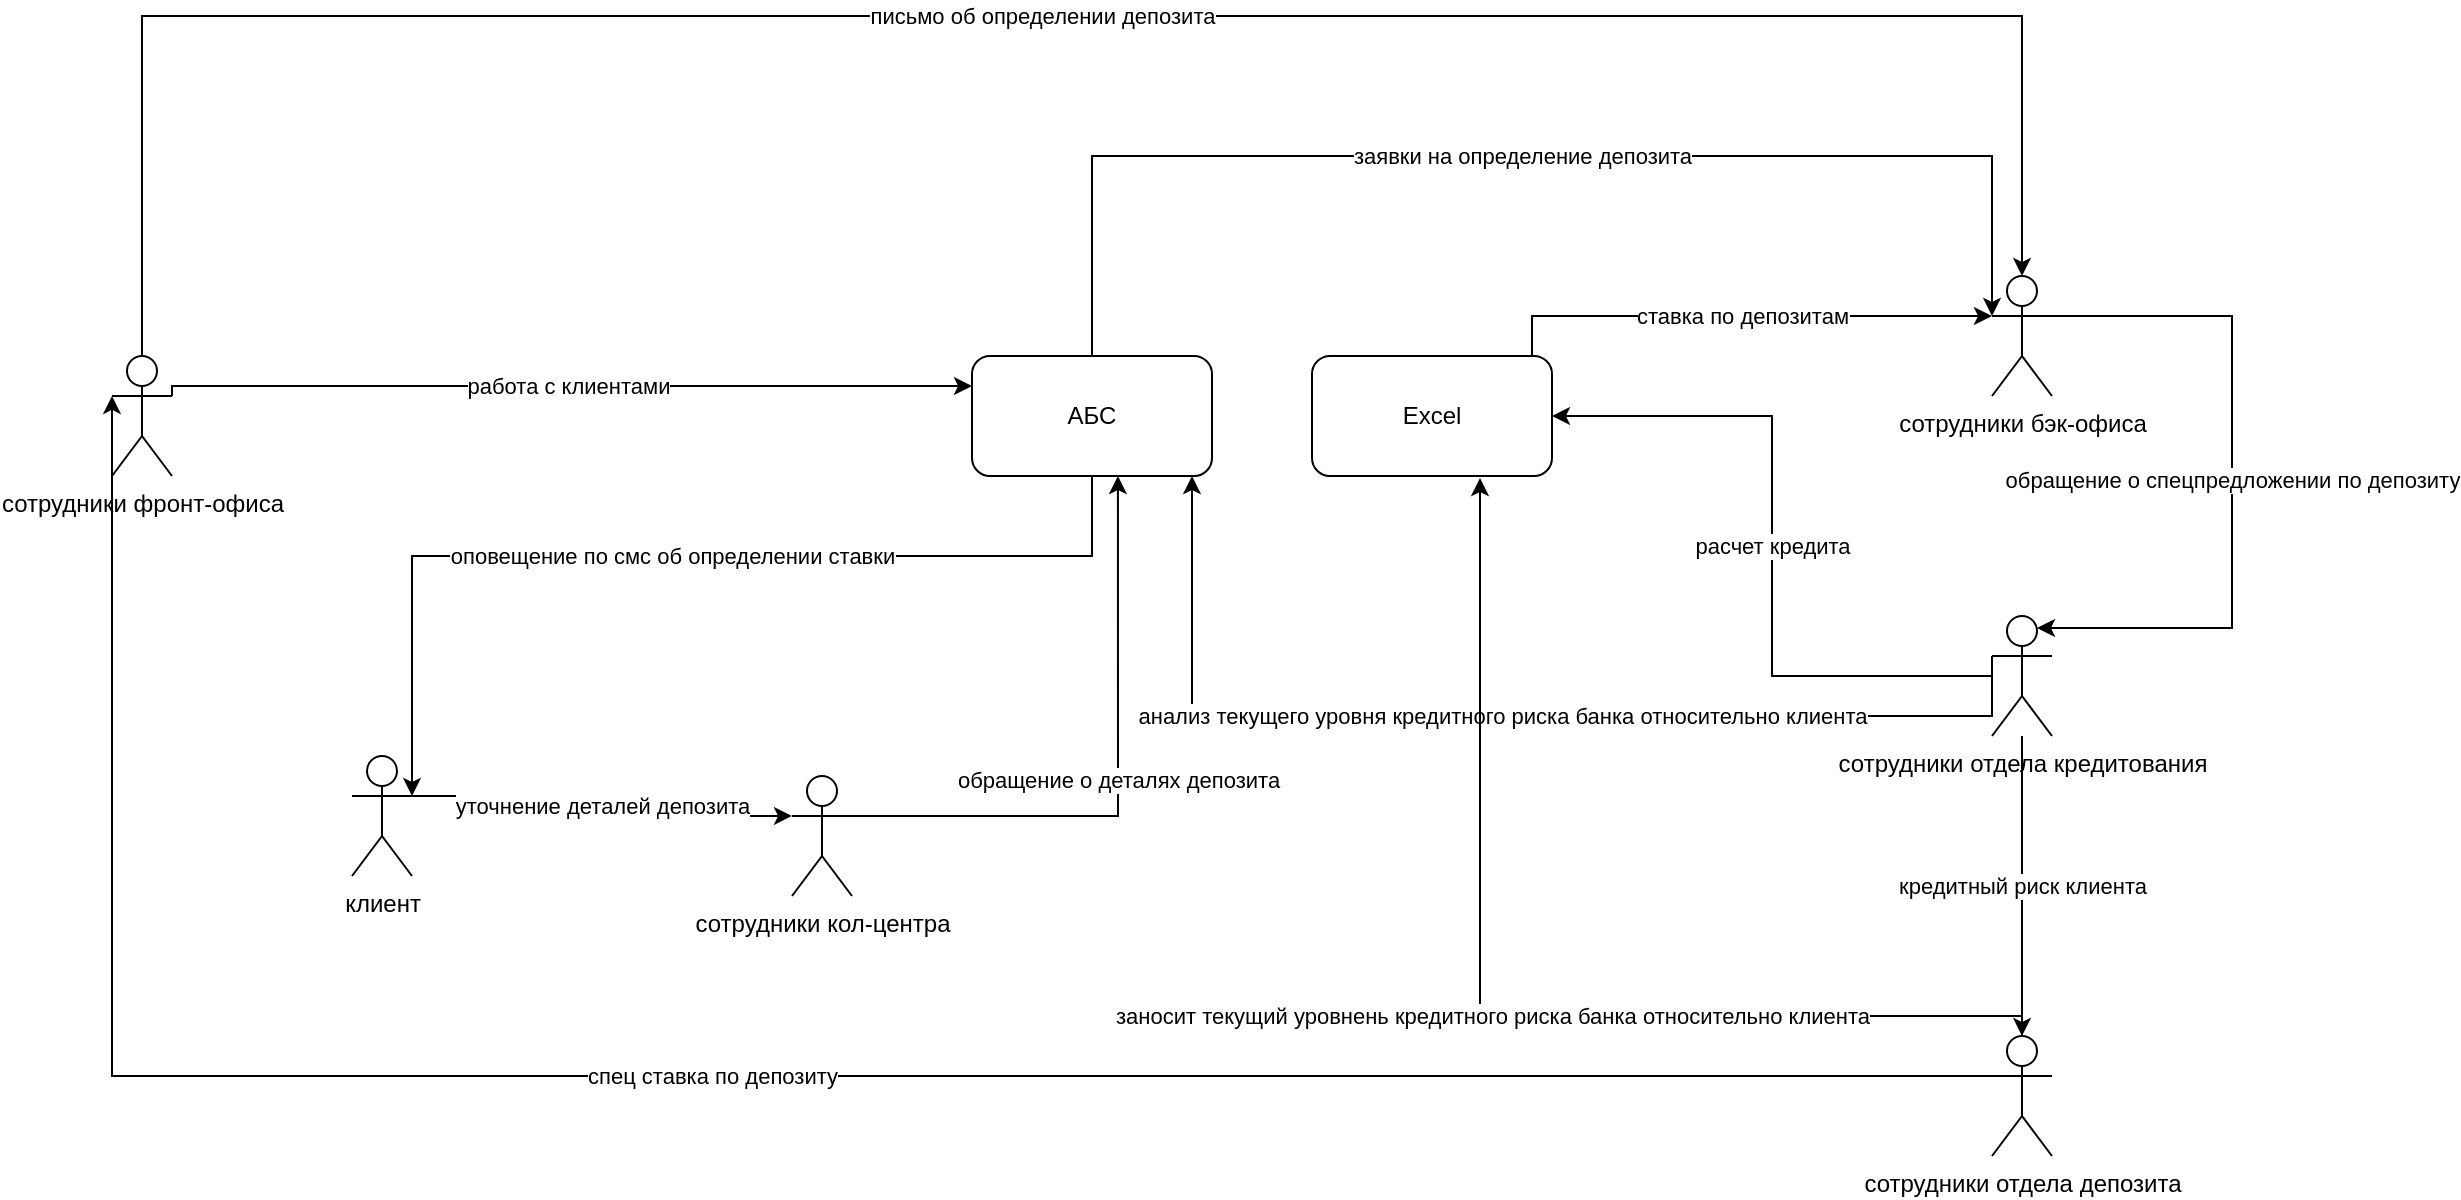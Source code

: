 <mxfile version="28.2.1">
  <diagram id="-lPwc8ulFWO44gXg2eMa" name="Page-1">
    <mxGraphModel dx="2061" dy="705" grid="1" gridSize="10" guides="1" tooltips="1" connect="1" arrows="1" fold="1" page="1" pageScale="1" pageWidth="827" pageHeight="1169" math="0" shadow="0">
      <root>
        <mxCell id="0" />
        <mxCell id="1" parent="0" />
        <mxCell id="znwfkr2gbNSz17fZIazB-6" value="работа с клиентами" style="edgeStyle=orthogonalEdgeStyle;rounded=0;orthogonalLoop=1;jettySize=auto;html=1;exitX=1;exitY=0.333;exitDx=0;exitDy=0;exitPerimeter=0;entryX=0;entryY=0.25;entryDx=0;entryDy=0;" parent="1" source="znwfkr2gbNSz17fZIazB-2" target="znwfkr2gbNSz17fZIazB-4" edge="1">
          <mxGeometry relative="1" as="geometry">
            <Array as="points">
              <mxPoint x="-230" y="255" />
            </Array>
          </mxGeometry>
        </mxCell>
        <mxCell id="znwfkr2gbNSz17fZIazB-2" value="сотрудники фронт-офиса" style="shape=umlActor;verticalLabelPosition=bottom;verticalAlign=top;html=1;outlineConnect=0;" parent="1" vertex="1">
          <mxGeometry x="-260" y="240" width="30" height="60" as="geometry" />
        </mxCell>
        <mxCell id="znwfkr2gbNSz17fZIazB-3" value="сотрудники бэк-офиса" style="shape=umlActor;verticalLabelPosition=bottom;verticalAlign=top;html=1;outlineConnect=0;" parent="1" vertex="1">
          <mxGeometry x="680" y="200" width="30" height="60" as="geometry" />
        </mxCell>
        <mxCell id="znwfkr2gbNSz17fZIazB-4" value="АБС" style="rounded=1;whiteSpace=wrap;html=1;" parent="1" vertex="1">
          <mxGeometry x="170" y="240" width="120" height="60" as="geometry" />
        </mxCell>
        <mxCell id="znwfkr2gbNSz17fZIazB-7" value="Excel" style="rounded=1;whiteSpace=wrap;html=1;" parent="1" vertex="1">
          <mxGeometry x="340" y="240" width="120" height="60" as="geometry" />
        </mxCell>
        <mxCell id="znwfkr2gbNSz17fZIazB-9" value="расчет кредита" style="edgeStyle=orthogonalEdgeStyle;rounded=0;orthogonalLoop=1;jettySize=auto;html=1;entryX=1;entryY=0.5;entryDx=0;entryDy=0;" parent="1" source="znwfkr2gbNSz17fZIazB-8" target="znwfkr2gbNSz17fZIazB-7" edge="1">
          <mxGeometry relative="1" as="geometry" />
        </mxCell>
        <mxCell id="znwfkr2gbNSz17fZIazB-24" value="анализ текущего уровня кредитного риска банка относительно клиента" style="edgeStyle=orthogonalEdgeStyle;rounded=0;orthogonalLoop=1;jettySize=auto;html=1;exitX=0;exitY=0.333;exitDx=0;exitDy=0;exitPerimeter=0;" parent="1" source="znwfkr2gbNSz17fZIazB-8" edge="1">
          <mxGeometry relative="1" as="geometry">
            <mxPoint x="280" y="300" as="targetPoint" />
            <Array as="points">
              <mxPoint x="680" y="420" />
              <mxPoint x="280" y="420" />
              <mxPoint x="280" y="300" />
            </Array>
          </mxGeometry>
        </mxCell>
        <mxCell id="znwfkr2gbNSz17fZIazB-8" value="сотрудники отдела кредитования" style="shape=umlActor;verticalLabelPosition=bottom;verticalAlign=top;html=1;outlineConnect=0;" parent="1" vertex="1">
          <mxGeometry x="680" y="370" width="30" height="60" as="geometry" />
        </mxCell>
        <mxCell id="znwfkr2gbNSz17fZIazB-11" value="ставка по депозитам" style="edgeStyle=orthogonalEdgeStyle;rounded=0;orthogonalLoop=1;jettySize=auto;html=1;" parent="1" source="znwfkr2gbNSz17fZIazB-7" target="znwfkr2gbNSz17fZIazB-3" edge="1">
          <mxGeometry relative="1" as="geometry">
            <Array as="points">
              <mxPoint x="450" y="220" />
            </Array>
          </mxGeometry>
        </mxCell>
        <mxCell id="znwfkr2gbNSz17fZIazB-12" value="клиент" style="shape=umlActor;verticalLabelPosition=bottom;verticalAlign=top;html=1;outlineConnect=0;" parent="1" vertex="1">
          <mxGeometry x="-140" y="440" width="30" height="60" as="geometry" />
        </mxCell>
        <mxCell id="znwfkr2gbNSz17fZIazB-13" value="оповещение по смс об определении ставки" style="edgeStyle=orthogonalEdgeStyle;rounded=0;orthogonalLoop=1;jettySize=auto;html=1;entryX=1;entryY=0.333;entryDx=0;entryDy=0;entryPerimeter=0;" parent="1" source="znwfkr2gbNSz17fZIazB-4" target="znwfkr2gbNSz17fZIazB-12" edge="1">
          <mxGeometry relative="1" as="geometry">
            <Array as="points">
              <mxPoint x="-110" y="340" />
            </Array>
          </mxGeometry>
        </mxCell>
        <mxCell id="znwfkr2gbNSz17fZIazB-16" value="заявки на определение депозита" style="edgeStyle=orthogonalEdgeStyle;rounded=0;orthogonalLoop=1;jettySize=auto;html=1;exitX=0.5;exitY=0;exitDx=0;exitDy=0;entryX=0;entryY=0.333;entryDx=0;entryDy=0;entryPerimeter=0;" parent="1" source="znwfkr2gbNSz17fZIazB-4" target="znwfkr2gbNSz17fZIazB-3" edge="1">
          <mxGeometry relative="1" as="geometry">
            <Array as="points">
              <mxPoint x="230" y="140" />
              <mxPoint x="680" y="140" />
            </Array>
          </mxGeometry>
        </mxCell>
        <mxCell id="znwfkr2gbNSz17fZIazB-17" value="письмо об определении депозита" style="edgeStyle=orthogonalEdgeStyle;rounded=0;orthogonalLoop=1;jettySize=auto;html=1;entryX=0.5;entryY=0;entryDx=0;entryDy=0;entryPerimeter=0;" parent="1" source="znwfkr2gbNSz17fZIazB-2" target="znwfkr2gbNSz17fZIazB-3" edge="1">
          <mxGeometry relative="1" as="geometry">
            <Array as="points">
              <mxPoint x="-245" y="70" />
              <mxPoint x="695" y="70" />
            </Array>
          </mxGeometry>
        </mxCell>
        <mxCell id="znwfkr2gbNSz17fZIazB-18" value="обращение о спецпредложении по депозиту" style="edgeStyle=orthogonalEdgeStyle;rounded=0;orthogonalLoop=1;jettySize=auto;html=1;exitX=1;exitY=0.333;exitDx=0;exitDy=0;exitPerimeter=0;entryX=0.75;entryY=0.1;entryDx=0;entryDy=0;entryPerimeter=0;" parent="1" source="znwfkr2gbNSz17fZIazB-3" target="znwfkr2gbNSz17fZIazB-8" edge="1">
          <mxGeometry relative="1" as="geometry">
            <Array as="points">
              <mxPoint x="800" y="220" />
              <mxPoint x="800" y="376" />
            </Array>
          </mxGeometry>
        </mxCell>
        <mxCell id="znwfkr2gbNSz17fZIazB-23" value="спец ставка по депозиту" style="edgeStyle=orthogonalEdgeStyle;rounded=0;orthogonalLoop=1;jettySize=auto;html=1;exitX=0;exitY=0.333;exitDx=0;exitDy=0;exitPerimeter=0;entryX=0;entryY=0.333;entryDx=0;entryDy=0;entryPerimeter=0;" parent="1" source="znwfkr2gbNSz17fZIazB-19" target="znwfkr2gbNSz17fZIazB-2" edge="1">
          <mxGeometry relative="1" as="geometry">
            <mxPoint x="-245" y="220" as="targetPoint" />
            <Array as="points">
              <mxPoint x="-260" y="600" />
            </Array>
          </mxGeometry>
        </mxCell>
        <mxCell id="znwfkr2gbNSz17fZIazB-19" value="сотрудники отдела депозита" style="shape=umlActor;verticalLabelPosition=bottom;verticalAlign=top;html=1;outlineConnect=0;" parent="1" vertex="1">
          <mxGeometry x="680" y="580" width="30" height="60" as="geometry" />
        </mxCell>
        <mxCell id="znwfkr2gbNSz17fZIazB-20" value="кредитный риск клиента" style="edgeStyle=orthogonalEdgeStyle;rounded=0;orthogonalLoop=1;jettySize=auto;html=1;entryX=0.5;entryY=0;entryDx=0;entryDy=0;entryPerimeter=0;" parent="1" source="znwfkr2gbNSz17fZIazB-8" target="znwfkr2gbNSz17fZIazB-19" edge="1">
          <mxGeometry relative="1" as="geometry" />
        </mxCell>
        <mxCell id="znwfkr2gbNSz17fZIazB-25" value="сотрудники кол-центра" style="shape=umlActor;verticalLabelPosition=bottom;verticalAlign=top;html=1;outlineConnect=0;" parent="1" vertex="1">
          <mxGeometry x="80" y="450" width="30" height="60" as="geometry" />
        </mxCell>
        <mxCell id="znwfkr2gbNSz17fZIazB-26" value="уточнение деталей депозита" style="edgeStyle=orthogonalEdgeStyle;rounded=0;orthogonalLoop=1;jettySize=auto;html=1;exitX=1;exitY=0.333;exitDx=0;exitDy=0;exitPerimeter=0;entryX=0;entryY=0.333;entryDx=0;entryDy=0;entryPerimeter=0;" parent="1" source="znwfkr2gbNSz17fZIazB-12" target="znwfkr2gbNSz17fZIazB-25" edge="1">
          <mxGeometry relative="1" as="geometry" />
        </mxCell>
        <mxCell id="znwfkr2gbNSz17fZIazB-28" value="обращение о деталях депозита" style="edgeStyle=orthogonalEdgeStyle;rounded=0;orthogonalLoop=1;jettySize=auto;html=1;exitX=1;exitY=0.333;exitDx=0;exitDy=0;exitPerimeter=0;entryX=0.608;entryY=1;entryDx=0;entryDy=0;entryPerimeter=0;" parent="1" source="znwfkr2gbNSz17fZIazB-25" target="znwfkr2gbNSz17fZIazB-4" edge="1">
          <mxGeometry relative="1" as="geometry" />
        </mxCell>
        <mxCell id="dE331IOokaxmjbBABWAM-1" value="&lt;span style=&quot;color: rgb(0, 0, 0); font-family: Helvetica; font-size: 11px; font-style: normal; font-variant-ligatures: normal; font-variant-caps: normal; font-weight: 400; letter-spacing: normal; orphans: 2; text-align: center; text-indent: 0px; text-transform: none; widows: 2; word-spacing: 0px; -webkit-text-stroke-width: 0px; white-space: nowrap; background-color: rgb(255, 255, 255); text-decoration-thickness: initial; text-decoration-style: initial; text-decoration-color: initial; float: none; display: inline !important;&quot;&gt;заносит текущий уровнень кредитного риска банка относительно клиента&lt;/span&gt;" style="edgeStyle=orthogonalEdgeStyle;rounded=0;orthogonalLoop=1;jettySize=auto;html=1;entryX=0.7;entryY=1.017;entryDx=0;entryDy=0;entryPerimeter=0;" edge="1" parent="1" source="znwfkr2gbNSz17fZIazB-19" target="znwfkr2gbNSz17fZIazB-7">
          <mxGeometry relative="1" as="geometry">
            <Array as="points">
              <mxPoint x="695" y="570" />
              <mxPoint x="424" y="570" />
            </Array>
          </mxGeometry>
        </mxCell>
      </root>
    </mxGraphModel>
  </diagram>
</mxfile>
